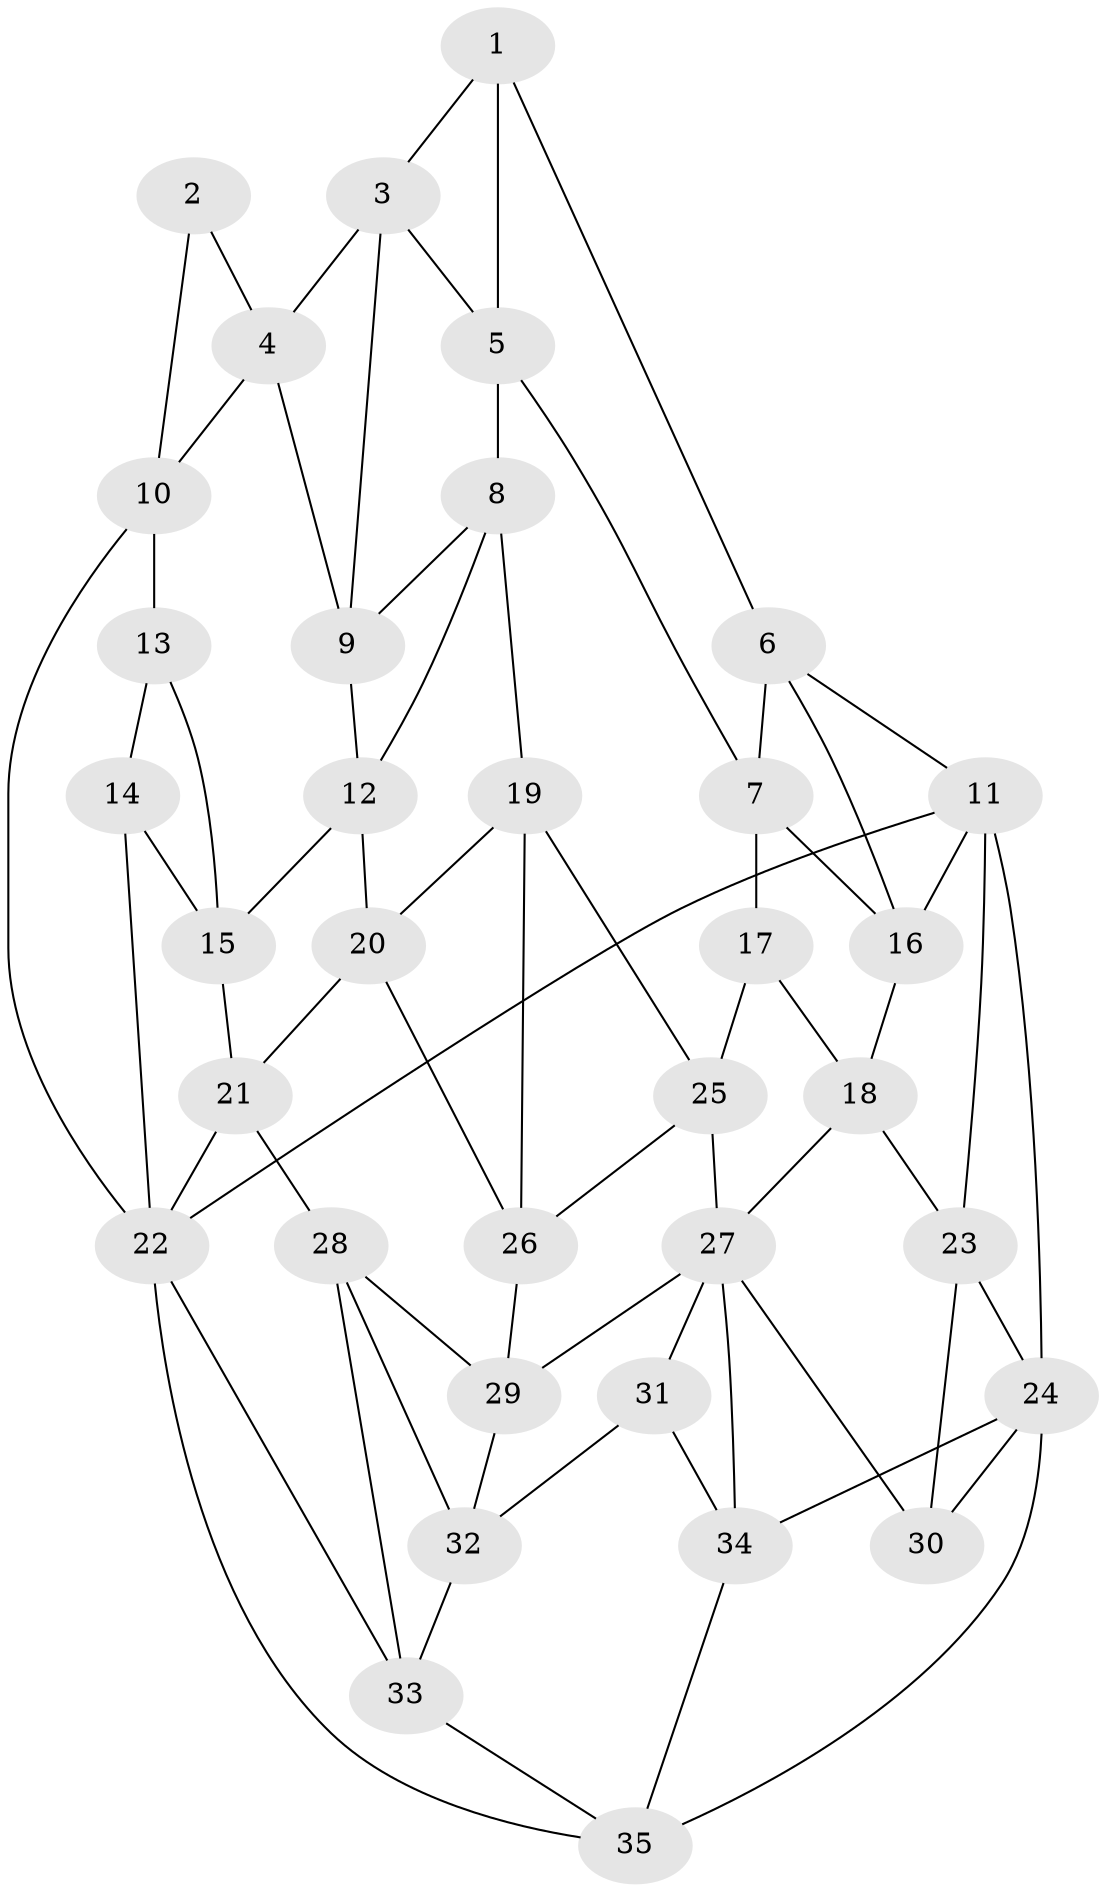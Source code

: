 // original degree distribution, {3: 0.028985507246376812, 4: 0.2608695652173913, 5: 0.4927536231884058, 6: 0.21739130434782608}
// Generated by graph-tools (version 1.1) at 2025/51/03/09/25 03:51:08]
// undirected, 35 vertices, 69 edges
graph export_dot {
graph [start="1"]
  node [color=gray90,style=filled];
  1;
  2;
  3;
  4;
  5;
  6;
  7;
  8;
  9;
  10;
  11;
  12;
  13;
  14;
  15;
  16;
  17;
  18;
  19;
  20;
  21;
  22;
  23;
  24;
  25;
  26;
  27;
  28;
  29;
  30;
  31;
  32;
  33;
  34;
  35;
  1 -- 3 [weight=1.0];
  1 -- 5 [weight=1.0];
  1 -- 6 [weight=1.0];
  2 -- 4 [weight=1.0];
  2 -- 10 [weight=1.0];
  3 -- 4 [weight=1.0];
  3 -- 5 [weight=1.0];
  3 -- 9 [weight=1.0];
  4 -- 9 [weight=1.0];
  4 -- 10 [weight=1.0];
  5 -- 7 [weight=1.0];
  5 -- 8 [weight=1.0];
  6 -- 7 [weight=1.0];
  6 -- 11 [weight=1.0];
  6 -- 16 [weight=1.0];
  7 -- 16 [weight=1.0];
  7 -- 17 [weight=1.0];
  8 -- 9 [weight=1.0];
  8 -- 12 [weight=1.0];
  8 -- 19 [weight=1.0];
  9 -- 12 [weight=1.0];
  10 -- 13 [weight=1.0];
  10 -- 22 [weight=1.0];
  11 -- 16 [weight=1.0];
  11 -- 22 [weight=1.0];
  11 -- 23 [weight=1.0];
  11 -- 24 [weight=1.0];
  12 -- 15 [weight=1.0];
  12 -- 20 [weight=1.0];
  13 -- 14 [weight=1.0];
  13 -- 15 [weight=1.0];
  14 -- 15 [weight=1.0];
  14 -- 22 [weight=2.0];
  15 -- 21 [weight=1.0];
  16 -- 18 [weight=1.0];
  17 -- 18 [weight=1.0];
  17 -- 25 [weight=1.0];
  18 -- 23 [weight=1.0];
  18 -- 27 [weight=1.0];
  19 -- 20 [weight=1.0];
  19 -- 25 [weight=1.0];
  19 -- 26 [weight=1.0];
  20 -- 21 [weight=1.0];
  20 -- 26 [weight=1.0];
  21 -- 22 [weight=1.0];
  21 -- 28 [weight=1.0];
  22 -- 33 [weight=1.0];
  22 -- 35 [weight=1.0];
  23 -- 24 [weight=1.0];
  23 -- 30 [weight=1.0];
  24 -- 30 [weight=1.0];
  24 -- 34 [weight=1.0];
  24 -- 35 [weight=1.0];
  25 -- 26 [weight=1.0];
  25 -- 27 [weight=1.0];
  26 -- 29 [weight=1.0];
  27 -- 29 [weight=1.0];
  27 -- 30 [weight=1.0];
  27 -- 31 [weight=1.0];
  27 -- 34 [weight=1.0];
  28 -- 29 [weight=1.0];
  28 -- 32 [weight=1.0];
  28 -- 33 [weight=1.0];
  29 -- 32 [weight=1.0];
  31 -- 32 [weight=1.0];
  31 -- 34 [weight=1.0];
  32 -- 33 [weight=1.0];
  33 -- 35 [weight=1.0];
  34 -- 35 [weight=1.0];
}
